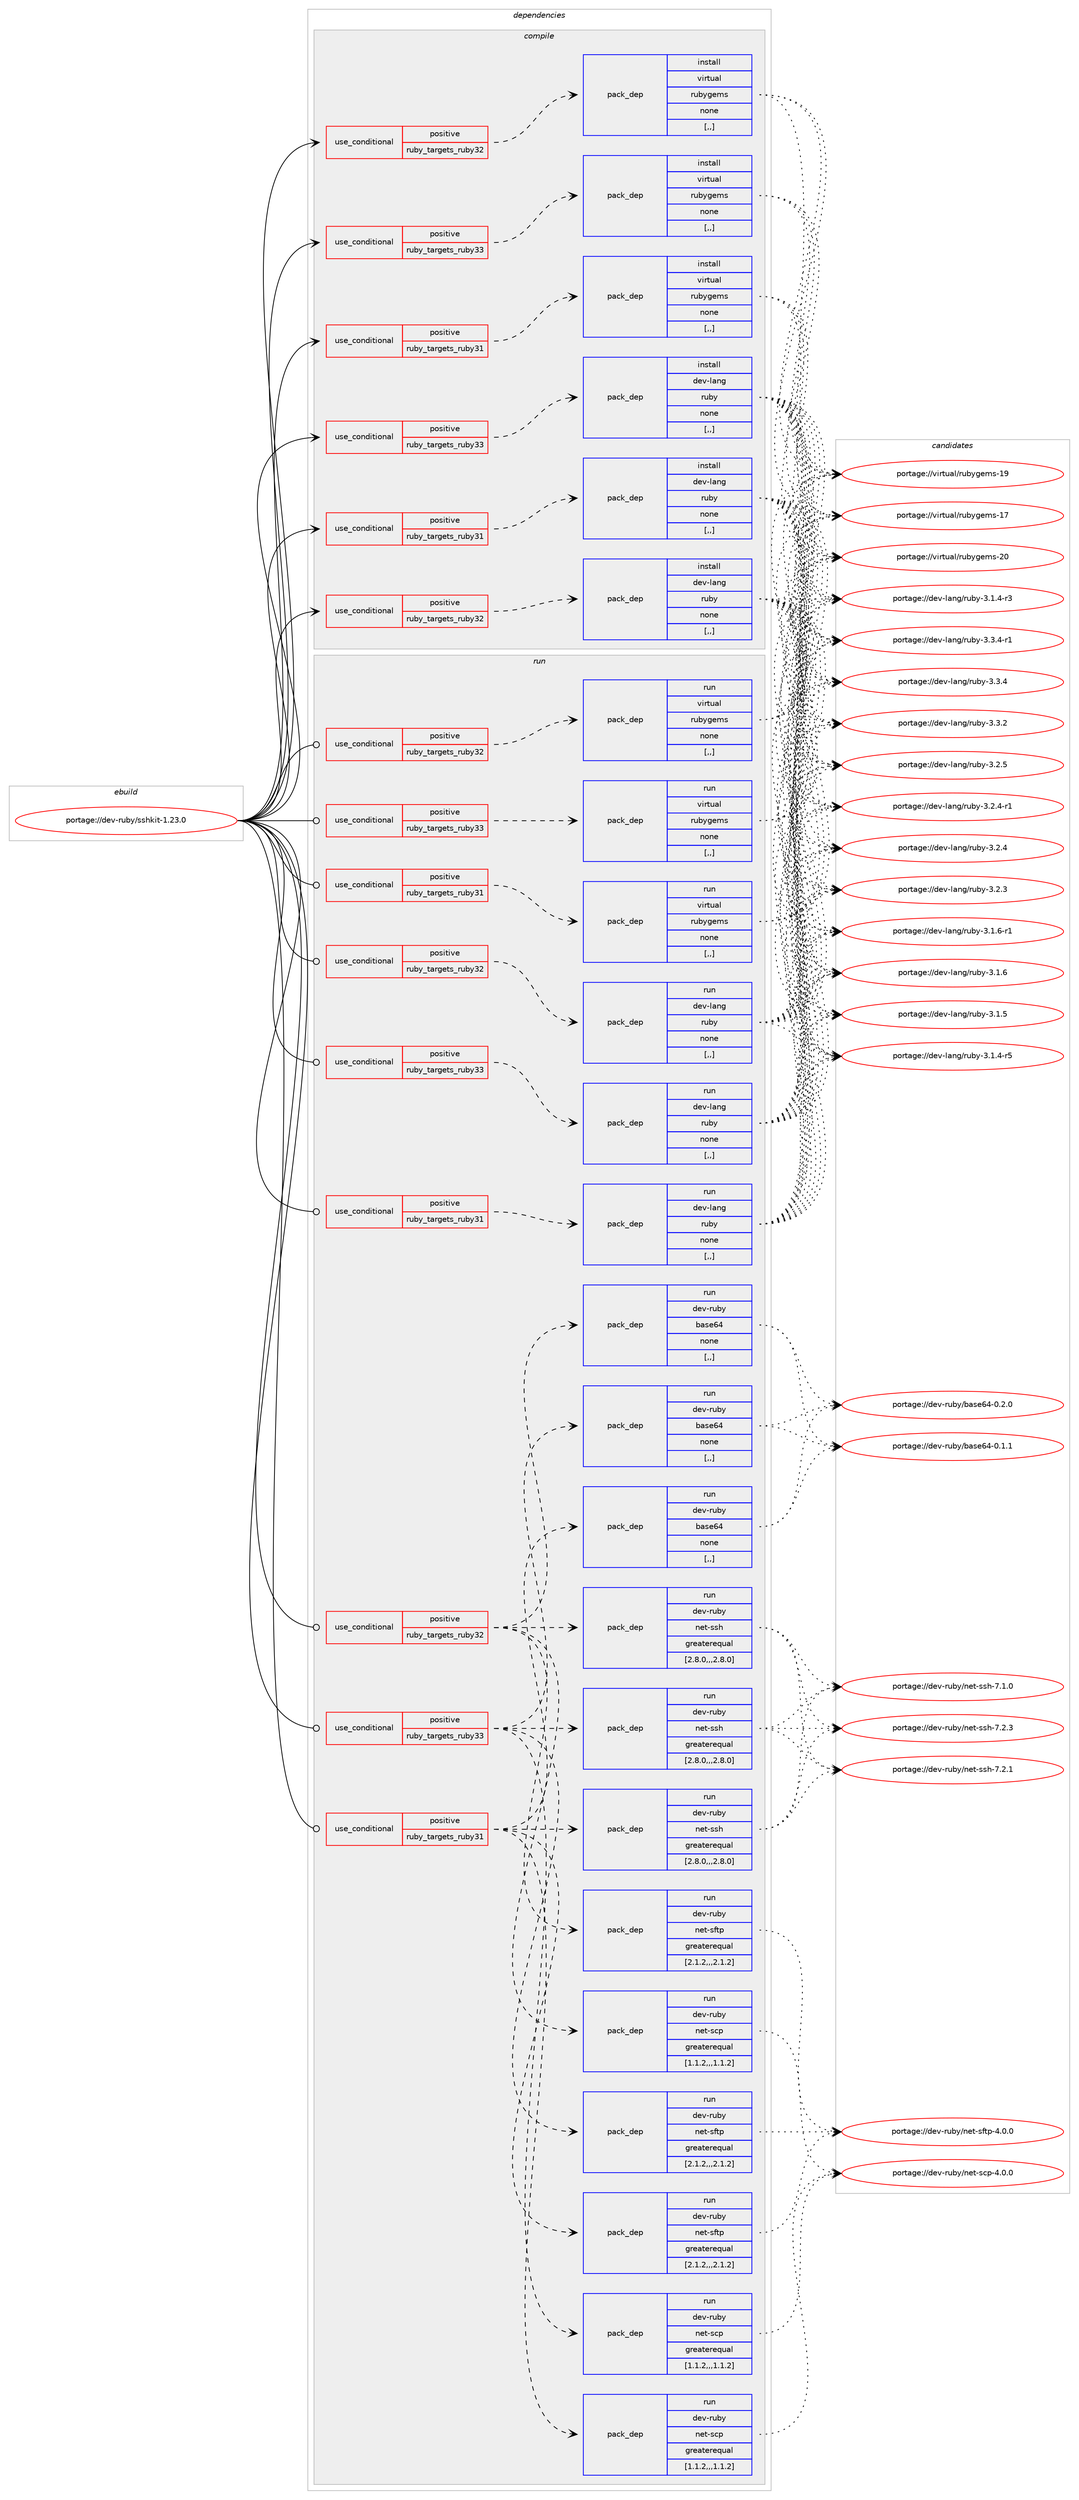 digraph prolog {

# *************
# Graph options
# *************

newrank=true;
concentrate=true;
compound=true;
graph [rankdir=LR,fontname=Helvetica,fontsize=10,ranksep=1.5];#, ranksep=2.5, nodesep=0.2];
edge  [arrowhead=vee];
node  [fontname=Helvetica,fontsize=10];

# **********
# The ebuild
# **********

subgraph cluster_leftcol {
color=gray;
label=<<i>ebuild</i>>;
id [label="portage://dev-ruby/sshkit-1.23.0", color=red, width=4, href="../dev-ruby/sshkit-1.23.0.svg"];
}

# ****************
# The dependencies
# ****************

subgraph cluster_midcol {
color=gray;
label=<<i>dependencies</i>>;
subgraph cluster_compile {
fillcolor="#eeeeee";
style=filled;
label=<<i>compile</i>>;
subgraph cond57027 {
dependency204197 [label=<<TABLE BORDER="0" CELLBORDER="1" CELLSPACING="0" CELLPADDING="4"><TR><TD ROWSPAN="3" CELLPADDING="10">use_conditional</TD></TR><TR><TD>positive</TD></TR><TR><TD>ruby_targets_ruby31</TD></TR></TABLE>>, shape=none, color=red];
subgraph pack145785 {
dependency204198 [label=<<TABLE BORDER="0" CELLBORDER="1" CELLSPACING="0" CELLPADDING="4" WIDTH="220"><TR><TD ROWSPAN="6" CELLPADDING="30">pack_dep</TD></TR><TR><TD WIDTH="110">install</TD></TR><TR><TD>dev-lang</TD></TR><TR><TD>ruby</TD></TR><TR><TD>none</TD></TR><TR><TD>[,,]</TD></TR></TABLE>>, shape=none, color=blue];
}
dependency204197:e -> dependency204198:w [weight=20,style="dashed",arrowhead="vee"];
}
id:e -> dependency204197:w [weight=20,style="solid",arrowhead="vee"];
subgraph cond57028 {
dependency204199 [label=<<TABLE BORDER="0" CELLBORDER="1" CELLSPACING="0" CELLPADDING="4"><TR><TD ROWSPAN="3" CELLPADDING="10">use_conditional</TD></TR><TR><TD>positive</TD></TR><TR><TD>ruby_targets_ruby31</TD></TR></TABLE>>, shape=none, color=red];
subgraph pack145786 {
dependency204200 [label=<<TABLE BORDER="0" CELLBORDER="1" CELLSPACING="0" CELLPADDING="4" WIDTH="220"><TR><TD ROWSPAN="6" CELLPADDING="30">pack_dep</TD></TR><TR><TD WIDTH="110">install</TD></TR><TR><TD>virtual</TD></TR><TR><TD>rubygems</TD></TR><TR><TD>none</TD></TR><TR><TD>[,,]</TD></TR></TABLE>>, shape=none, color=blue];
}
dependency204199:e -> dependency204200:w [weight=20,style="dashed",arrowhead="vee"];
}
id:e -> dependency204199:w [weight=20,style="solid",arrowhead="vee"];
subgraph cond57029 {
dependency204201 [label=<<TABLE BORDER="0" CELLBORDER="1" CELLSPACING="0" CELLPADDING="4"><TR><TD ROWSPAN="3" CELLPADDING="10">use_conditional</TD></TR><TR><TD>positive</TD></TR><TR><TD>ruby_targets_ruby32</TD></TR></TABLE>>, shape=none, color=red];
subgraph pack145787 {
dependency204202 [label=<<TABLE BORDER="0" CELLBORDER="1" CELLSPACING="0" CELLPADDING="4" WIDTH="220"><TR><TD ROWSPAN="6" CELLPADDING="30">pack_dep</TD></TR><TR><TD WIDTH="110">install</TD></TR><TR><TD>dev-lang</TD></TR><TR><TD>ruby</TD></TR><TR><TD>none</TD></TR><TR><TD>[,,]</TD></TR></TABLE>>, shape=none, color=blue];
}
dependency204201:e -> dependency204202:w [weight=20,style="dashed",arrowhead="vee"];
}
id:e -> dependency204201:w [weight=20,style="solid",arrowhead="vee"];
subgraph cond57030 {
dependency204203 [label=<<TABLE BORDER="0" CELLBORDER="1" CELLSPACING="0" CELLPADDING="4"><TR><TD ROWSPAN="3" CELLPADDING="10">use_conditional</TD></TR><TR><TD>positive</TD></TR><TR><TD>ruby_targets_ruby32</TD></TR></TABLE>>, shape=none, color=red];
subgraph pack145788 {
dependency204204 [label=<<TABLE BORDER="0" CELLBORDER="1" CELLSPACING="0" CELLPADDING="4" WIDTH="220"><TR><TD ROWSPAN="6" CELLPADDING="30">pack_dep</TD></TR><TR><TD WIDTH="110">install</TD></TR><TR><TD>virtual</TD></TR><TR><TD>rubygems</TD></TR><TR><TD>none</TD></TR><TR><TD>[,,]</TD></TR></TABLE>>, shape=none, color=blue];
}
dependency204203:e -> dependency204204:w [weight=20,style="dashed",arrowhead="vee"];
}
id:e -> dependency204203:w [weight=20,style="solid",arrowhead="vee"];
subgraph cond57031 {
dependency204205 [label=<<TABLE BORDER="0" CELLBORDER="1" CELLSPACING="0" CELLPADDING="4"><TR><TD ROWSPAN="3" CELLPADDING="10">use_conditional</TD></TR><TR><TD>positive</TD></TR><TR><TD>ruby_targets_ruby33</TD></TR></TABLE>>, shape=none, color=red];
subgraph pack145789 {
dependency204206 [label=<<TABLE BORDER="0" CELLBORDER="1" CELLSPACING="0" CELLPADDING="4" WIDTH="220"><TR><TD ROWSPAN="6" CELLPADDING="30">pack_dep</TD></TR><TR><TD WIDTH="110">install</TD></TR><TR><TD>dev-lang</TD></TR><TR><TD>ruby</TD></TR><TR><TD>none</TD></TR><TR><TD>[,,]</TD></TR></TABLE>>, shape=none, color=blue];
}
dependency204205:e -> dependency204206:w [weight=20,style="dashed",arrowhead="vee"];
}
id:e -> dependency204205:w [weight=20,style="solid",arrowhead="vee"];
subgraph cond57032 {
dependency204207 [label=<<TABLE BORDER="0" CELLBORDER="1" CELLSPACING="0" CELLPADDING="4"><TR><TD ROWSPAN="3" CELLPADDING="10">use_conditional</TD></TR><TR><TD>positive</TD></TR><TR><TD>ruby_targets_ruby33</TD></TR></TABLE>>, shape=none, color=red];
subgraph pack145790 {
dependency204208 [label=<<TABLE BORDER="0" CELLBORDER="1" CELLSPACING="0" CELLPADDING="4" WIDTH="220"><TR><TD ROWSPAN="6" CELLPADDING="30">pack_dep</TD></TR><TR><TD WIDTH="110">install</TD></TR><TR><TD>virtual</TD></TR><TR><TD>rubygems</TD></TR><TR><TD>none</TD></TR><TR><TD>[,,]</TD></TR></TABLE>>, shape=none, color=blue];
}
dependency204207:e -> dependency204208:w [weight=20,style="dashed",arrowhead="vee"];
}
id:e -> dependency204207:w [weight=20,style="solid",arrowhead="vee"];
}
subgraph cluster_compileandrun {
fillcolor="#eeeeee";
style=filled;
label=<<i>compile and run</i>>;
}
subgraph cluster_run {
fillcolor="#eeeeee";
style=filled;
label=<<i>run</i>>;
subgraph cond57033 {
dependency204209 [label=<<TABLE BORDER="0" CELLBORDER="1" CELLSPACING="0" CELLPADDING="4"><TR><TD ROWSPAN="3" CELLPADDING="10">use_conditional</TD></TR><TR><TD>positive</TD></TR><TR><TD>ruby_targets_ruby31</TD></TR></TABLE>>, shape=none, color=red];
subgraph pack145791 {
dependency204210 [label=<<TABLE BORDER="0" CELLBORDER="1" CELLSPACING="0" CELLPADDING="4" WIDTH="220"><TR><TD ROWSPAN="6" CELLPADDING="30">pack_dep</TD></TR><TR><TD WIDTH="110">run</TD></TR><TR><TD>dev-lang</TD></TR><TR><TD>ruby</TD></TR><TR><TD>none</TD></TR><TR><TD>[,,]</TD></TR></TABLE>>, shape=none, color=blue];
}
dependency204209:e -> dependency204210:w [weight=20,style="dashed",arrowhead="vee"];
}
id:e -> dependency204209:w [weight=20,style="solid",arrowhead="odot"];
subgraph cond57034 {
dependency204211 [label=<<TABLE BORDER="0" CELLBORDER="1" CELLSPACING="0" CELLPADDING="4"><TR><TD ROWSPAN="3" CELLPADDING="10">use_conditional</TD></TR><TR><TD>positive</TD></TR><TR><TD>ruby_targets_ruby31</TD></TR></TABLE>>, shape=none, color=red];
subgraph pack145792 {
dependency204212 [label=<<TABLE BORDER="0" CELLBORDER="1" CELLSPACING="0" CELLPADDING="4" WIDTH="220"><TR><TD ROWSPAN="6" CELLPADDING="30">pack_dep</TD></TR><TR><TD WIDTH="110">run</TD></TR><TR><TD>dev-ruby</TD></TR><TR><TD>base64</TD></TR><TR><TD>none</TD></TR><TR><TD>[,,]</TD></TR></TABLE>>, shape=none, color=blue];
}
dependency204211:e -> dependency204212:w [weight=20,style="dashed",arrowhead="vee"];
subgraph pack145793 {
dependency204213 [label=<<TABLE BORDER="0" CELLBORDER="1" CELLSPACING="0" CELLPADDING="4" WIDTH="220"><TR><TD ROWSPAN="6" CELLPADDING="30">pack_dep</TD></TR><TR><TD WIDTH="110">run</TD></TR><TR><TD>dev-ruby</TD></TR><TR><TD>net-ssh</TD></TR><TR><TD>greaterequal</TD></TR><TR><TD>[2.8.0,,,2.8.0]</TD></TR></TABLE>>, shape=none, color=blue];
}
dependency204211:e -> dependency204213:w [weight=20,style="dashed",arrowhead="vee"];
subgraph pack145794 {
dependency204214 [label=<<TABLE BORDER="0" CELLBORDER="1" CELLSPACING="0" CELLPADDING="4" WIDTH="220"><TR><TD ROWSPAN="6" CELLPADDING="30">pack_dep</TD></TR><TR><TD WIDTH="110">run</TD></TR><TR><TD>dev-ruby</TD></TR><TR><TD>net-scp</TD></TR><TR><TD>greaterequal</TD></TR><TR><TD>[1.1.2,,,1.1.2]</TD></TR></TABLE>>, shape=none, color=blue];
}
dependency204211:e -> dependency204214:w [weight=20,style="dashed",arrowhead="vee"];
subgraph pack145795 {
dependency204215 [label=<<TABLE BORDER="0" CELLBORDER="1" CELLSPACING="0" CELLPADDING="4" WIDTH="220"><TR><TD ROWSPAN="6" CELLPADDING="30">pack_dep</TD></TR><TR><TD WIDTH="110">run</TD></TR><TR><TD>dev-ruby</TD></TR><TR><TD>net-sftp</TD></TR><TR><TD>greaterequal</TD></TR><TR><TD>[2.1.2,,,2.1.2]</TD></TR></TABLE>>, shape=none, color=blue];
}
dependency204211:e -> dependency204215:w [weight=20,style="dashed",arrowhead="vee"];
}
id:e -> dependency204211:w [weight=20,style="solid",arrowhead="odot"];
subgraph cond57035 {
dependency204216 [label=<<TABLE BORDER="0" CELLBORDER="1" CELLSPACING="0" CELLPADDING="4"><TR><TD ROWSPAN="3" CELLPADDING="10">use_conditional</TD></TR><TR><TD>positive</TD></TR><TR><TD>ruby_targets_ruby31</TD></TR></TABLE>>, shape=none, color=red];
subgraph pack145796 {
dependency204217 [label=<<TABLE BORDER="0" CELLBORDER="1" CELLSPACING="0" CELLPADDING="4" WIDTH="220"><TR><TD ROWSPAN="6" CELLPADDING="30">pack_dep</TD></TR><TR><TD WIDTH="110">run</TD></TR><TR><TD>virtual</TD></TR><TR><TD>rubygems</TD></TR><TR><TD>none</TD></TR><TR><TD>[,,]</TD></TR></TABLE>>, shape=none, color=blue];
}
dependency204216:e -> dependency204217:w [weight=20,style="dashed",arrowhead="vee"];
}
id:e -> dependency204216:w [weight=20,style="solid",arrowhead="odot"];
subgraph cond57036 {
dependency204218 [label=<<TABLE BORDER="0" CELLBORDER="1" CELLSPACING="0" CELLPADDING="4"><TR><TD ROWSPAN="3" CELLPADDING="10">use_conditional</TD></TR><TR><TD>positive</TD></TR><TR><TD>ruby_targets_ruby32</TD></TR></TABLE>>, shape=none, color=red];
subgraph pack145797 {
dependency204219 [label=<<TABLE BORDER="0" CELLBORDER="1" CELLSPACING="0" CELLPADDING="4" WIDTH="220"><TR><TD ROWSPAN="6" CELLPADDING="30">pack_dep</TD></TR><TR><TD WIDTH="110">run</TD></TR><TR><TD>dev-lang</TD></TR><TR><TD>ruby</TD></TR><TR><TD>none</TD></TR><TR><TD>[,,]</TD></TR></TABLE>>, shape=none, color=blue];
}
dependency204218:e -> dependency204219:w [weight=20,style="dashed",arrowhead="vee"];
}
id:e -> dependency204218:w [weight=20,style="solid",arrowhead="odot"];
subgraph cond57037 {
dependency204220 [label=<<TABLE BORDER="0" CELLBORDER="1" CELLSPACING="0" CELLPADDING="4"><TR><TD ROWSPAN="3" CELLPADDING="10">use_conditional</TD></TR><TR><TD>positive</TD></TR><TR><TD>ruby_targets_ruby32</TD></TR></TABLE>>, shape=none, color=red];
subgraph pack145798 {
dependency204221 [label=<<TABLE BORDER="0" CELLBORDER="1" CELLSPACING="0" CELLPADDING="4" WIDTH="220"><TR><TD ROWSPAN="6" CELLPADDING="30">pack_dep</TD></TR><TR><TD WIDTH="110">run</TD></TR><TR><TD>dev-ruby</TD></TR><TR><TD>base64</TD></TR><TR><TD>none</TD></TR><TR><TD>[,,]</TD></TR></TABLE>>, shape=none, color=blue];
}
dependency204220:e -> dependency204221:w [weight=20,style="dashed",arrowhead="vee"];
subgraph pack145799 {
dependency204222 [label=<<TABLE BORDER="0" CELLBORDER="1" CELLSPACING="0" CELLPADDING="4" WIDTH="220"><TR><TD ROWSPAN="6" CELLPADDING="30">pack_dep</TD></TR><TR><TD WIDTH="110">run</TD></TR><TR><TD>dev-ruby</TD></TR><TR><TD>net-ssh</TD></TR><TR><TD>greaterequal</TD></TR><TR><TD>[2.8.0,,,2.8.0]</TD></TR></TABLE>>, shape=none, color=blue];
}
dependency204220:e -> dependency204222:w [weight=20,style="dashed",arrowhead="vee"];
subgraph pack145800 {
dependency204223 [label=<<TABLE BORDER="0" CELLBORDER="1" CELLSPACING="0" CELLPADDING="4" WIDTH="220"><TR><TD ROWSPAN="6" CELLPADDING="30">pack_dep</TD></TR><TR><TD WIDTH="110">run</TD></TR><TR><TD>dev-ruby</TD></TR><TR><TD>net-scp</TD></TR><TR><TD>greaterequal</TD></TR><TR><TD>[1.1.2,,,1.1.2]</TD></TR></TABLE>>, shape=none, color=blue];
}
dependency204220:e -> dependency204223:w [weight=20,style="dashed",arrowhead="vee"];
subgraph pack145801 {
dependency204224 [label=<<TABLE BORDER="0" CELLBORDER="1" CELLSPACING="0" CELLPADDING="4" WIDTH="220"><TR><TD ROWSPAN="6" CELLPADDING="30">pack_dep</TD></TR><TR><TD WIDTH="110">run</TD></TR><TR><TD>dev-ruby</TD></TR><TR><TD>net-sftp</TD></TR><TR><TD>greaterequal</TD></TR><TR><TD>[2.1.2,,,2.1.2]</TD></TR></TABLE>>, shape=none, color=blue];
}
dependency204220:e -> dependency204224:w [weight=20,style="dashed",arrowhead="vee"];
}
id:e -> dependency204220:w [weight=20,style="solid",arrowhead="odot"];
subgraph cond57038 {
dependency204225 [label=<<TABLE BORDER="0" CELLBORDER="1" CELLSPACING="0" CELLPADDING="4"><TR><TD ROWSPAN="3" CELLPADDING="10">use_conditional</TD></TR><TR><TD>positive</TD></TR><TR><TD>ruby_targets_ruby32</TD></TR></TABLE>>, shape=none, color=red];
subgraph pack145802 {
dependency204226 [label=<<TABLE BORDER="0" CELLBORDER="1" CELLSPACING="0" CELLPADDING="4" WIDTH="220"><TR><TD ROWSPAN="6" CELLPADDING="30">pack_dep</TD></TR><TR><TD WIDTH="110">run</TD></TR><TR><TD>virtual</TD></TR><TR><TD>rubygems</TD></TR><TR><TD>none</TD></TR><TR><TD>[,,]</TD></TR></TABLE>>, shape=none, color=blue];
}
dependency204225:e -> dependency204226:w [weight=20,style="dashed",arrowhead="vee"];
}
id:e -> dependency204225:w [weight=20,style="solid",arrowhead="odot"];
subgraph cond57039 {
dependency204227 [label=<<TABLE BORDER="0" CELLBORDER="1" CELLSPACING="0" CELLPADDING="4"><TR><TD ROWSPAN="3" CELLPADDING="10">use_conditional</TD></TR><TR><TD>positive</TD></TR><TR><TD>ruby_targets_ruby33</TD></TR></TABLE>>, shape=none, color=red];
subgraph pack145803 {
dependency204228 [label=<<TABLE BORDER="0" CELLBORDER="1" CELLSPACING="0" CELLPADDING="4" WIDTH="220"><TR><TD ROWSPAN="6" CELLPADDING="30">pack_dep</TD></TR><TR><TD WIDTH="110">run</TD></TR><TR><TD>dev-lang</TD></TR><TR><TD>ruby</TD></TR><TR><TD>none</TD></TR><TR><TD>[,,]</TD></TR></TABLE>>, shape=none, color=blue];
}
dependency204227:e -> dependency204228:w [weight=20,style="dashed",arrowhead="vee"];
}
id:e -> dependency204227:w [weight=20,style="solid",arrowhead="odot"];
subgraph cond57040 {
dependency204229 [label=<<TABLE BORDER="0" CELLBORDER="1" CELLSPACING="0" CELLPADDING="4"><TR><TD ROWSPAN="3" CELLPADDING="10">use_conditional</TD></TR><TR><TD>positive</TD></TR><TR><TD>ruby_targets_ruby33</TD></TR></TABLE>>, shape=none, color=red];
subgraph pack145804 {
dependency204230 [label=<<TABLE BORDER="0" CELLBORDER="1" CELLSPACING="0" CELLPADDING="4" WIDTH="220"><TR><TD ROWSPAN="6" CELLPADDING="30">pack_dep</TD></TR><TR><TD WIDTH="110">run</TD></TR><TR><TD>dev-ruby</TD></TR><TR><TD>base64</TD></TR><TR><TD>none</TD></TR><TR><TD>[,,]</TD></TR></TABLE>>, shape=none, color=blue];
}
dependency204229:e -> dependency204230:w [weight=20,style="dashed",arrowhead="vee"];
subgraph pack145805 {
dependency204231 [label=<<TABLE BORDER="0" CELLBORDER="1" CELLSPACING="0" CELLPADDING="4" WIDTH="220"><TR><TD ROWSPAN="6" CELLPADDING="30">pack_dep</TD></TR><TR><TD WIDTH="110">run</TD></TR><TR><TD>dev-ruby</TD></TR><TR><TD>net-ssh</TD></TR><TR><TD>greaterequal</TD></TR><TR><TD>[2.8.0,,,2.8.0]</TD></TR></TABLE>>, shape=none, color=blue];
}
dependency204229:e -> dependency204231:w [weight=20,style="dashed",arrowhead="vee"];
subgraph pack145806 {
dependency204232 [label=<<TABLE BORDER="0" CELLBORDER="1" CELLSPACING="0" CELLPADDING="4" WIDTH="220"><TR><TD ROWSPAN="6" CELLPADDING="30">pack_dep</TD></TR><TR><TD WIDTH="110">run</TD></TR><TR><TD>dev-ruby</TD></TR><TR><TD>net-scp</TD></TR><TR><TD>greaterequal</TD></TR><TR><TD>[1.1.2,,,1.1.2]</TD></TR></TABLE>>, shape=none, color=blue];
}
dependency204229:e -> dependency204232:w [weight=20,style="dashed",arrowhead="vee"];
subgraph pack145807 {
dependency204233 [label=<<TABLE BORDER="0" CELLBORDER="1" CELLSPACING="0" CELLPADDING="4" WIDTH="220"><TR><TD ROWSPAN="6" CELLPADDING="30">pack_dep</TD></TR><TR><TD WIDTH="110">run</TD></TR><TR><TD>dev-ruby</TD></TR><TR><TD>net-sftp</TD></TR><TR><TD>greaterequal</TD></TR><TR><TD>[2.1.2,,,2.1.2]</TD></TR></TABLE>>, shape=none, color=blue];
}
dependency204229:e -> dependency204233:w [weight=20,style="dashed",arrowhead="vee"];
}
id:e -> dependency204229:w [weight=20,style="solid",arrowhead="odot"];
subgraph cond57041 {
dependency204234 [label=<<TABLE BORDER="0" CELLBORDER="1" CELLSPACING="0" CELLPADDING="4"><TR><TD ROWSPAN="3" CELLPADDING="10">use_conditional</TD></TR><TR><TD>positive</TD></TR><TR><TD>ruby_targets_ruby33</TD></TR></TABLE>>, shape=none, color=red];
subgraph pack145808 {
dependency204235 [label=<<TABLE BORDER="0" CELLBORDER="1" CELLSPACING="0" CELLPADDING="4" WIDTH="220"><TR><TD ROWSPAN="6" CELLPADDING="30">pack_dep</TD></TR><TR><TD WIDTH="110">run</TD></TR><TR><TD>virtual</TD></TR><TR><TD>rubygems</TD></TR><TR><TD>none</TD></TR><TR><TD>[,,]</TD></TR></TABLE>>, shape=none, color=blue];
}
dependency204234:e -> dependency204235:w [weight=20,style="dashed",arrowhead="vee"];
}
id:e -> dependency204234:w [weight=20,style="solid",arrowhead="odot"];
}
}

# **************
# The candidates
# **************

subgraph cluster_choices {
rank=same;
color=gray;
label=<<i>candidates</i>>;

subgraph choice145785 {
color=black;
nodesep=1;
choice100101118451089711010347114117981214551465146524511449 [label="portage://dev-lang/ruby-3.3.4-r1", color=red, width=4,href="../dev-lang/ruby-3.3.4-r1.svg"];
choice10010111845108971101034711411798121455146514652 [label="portage://dev-lang/ruby-3.3.4", color=red, width=4,href="../dev-lang/ruby-3.3.4.svg"];
choice10010111845108971101034711411798121455146514650 [label="portage://dev-lang/ruby-3.3.2", color=red, width=4,href="../dev-lang/ruby-3.3.2.svg"];
choice10010111845108971101034711411798121455146504653 [label="portage://dev-lang/ruby-3.2.5", color=red, width=4,href="../dev-lang/ruby-3.2.5.svg"];
choice100101118451089711010347114117981214551465046524511449 [label="portage://dev-lang/ruby-3.2.4-r1", color=red, width=4,href="../dev-lang/ruby-3.2.4-r1.svg"];
choice10010111845108971101034711411798121455146504652 [label="portage://dev-lang/ruby-3.2.4", color=red, width=4,href="../dev-lang/ruby-3.2.4.svg"];
choice10010111845108971101034711411798121455146504651 [label="portage://dev-lang/ruby-3.2.3", color=red, width=4,href="../dev-lang/ruby-3.2.3.svg"];
choice100101118451089711010347114117981214551464946544511449 [label="portage://dev-lang/ruby-3.1.6-r1", color=red, width=4,href="../dev-lang/ruby-3.1.6-r1.svg"];
choice10010111845108971101034711411798121455146494654 [label="portage://dev-lang/ruby-3.1.6", color=red, width=4,href="../dev-lang/ruby-3.1.6.svg"];
choice10010111845108971101034711411798121455146494653 [label="portage://dev-lang/ruby-3.1.5", color=red, width=4,href="../dev-lang/ruby-3.1.5.svg"];
choice100101118451089711010347114117981214551464946524511453 [label="portage://dev-lang/ruby-3.1.4-r5", color=red, width=4,href="../dev-lang/ruby-3.1.4-r5.svg"];
choice100101118451089711010347114117981214551464946524511451 [label="portage://dev-lang/ruby-3.1.4-r3", color=red, width=4,href="../dev-lang/ruby-3.1.4-r3.svg"];
dependency204198:e -> choice100101118451089711010347114117981214551465146524511449:w [style=dotted,weight="100"];
dependency204198:e -> choice10010111845108971101034711411798121455146514652:w [style=dotted,weight="100"];
dependency204198:e -> choice10010111845108971101034711411798121455146514650:w [style=dotted,weight="100"];
dependency204198:e -> choice10010111845108971101034711411798121455146504653:w [style=dotted,weight="100"];
dependency204198:e -> choice100101118451089711010347114117981214551465046524511449:w [style=dotted,weight="100"];
dependency204198:e -> choice10010111845108971101034711411798121455146504652:w [style=dotted,weight="100"];
dependency204198:e -> choice10010111845108971101034711411798121455146504651:w [style=dotted,weight="100"];
dependency204198:e -> choice100101118451089711010347114117981214551464946544511449:w [style=dotted,weight="100"];
dependency204198:e -> choice10010111845108971101034711411798121455146494654:w [style=dotted,weight="100"];
dependency204198:e -> choice10010111845108971101034711411798121455146494653:w [style=dotted,weight="100"];
dependency204198:e -> choice100101118451089711010347114117981214551464946524511453:w [style=dotted,weight="100"];
dependency204198:e -> choice100101118451089711010347114117981214551464946524511451:w [style=dotted,weight="100"];
}
subgraph choice145786 {
color=black;
nodesep=1;
choice118105114116117971084711411798121103101109115455048 [label="portage://virtual/rubygems-20", color=red, width=4,href="../virtual/rubygems-20.svg"];
choice118105114116117971084711411798121103101109115454957 [label="portage://virtual/rubygems-19", color=red, width=4,href="../virtual/rubygems-19.svg"];
choice118105114116117971084711411798121103101109115454955 [label="portage://virtual/rubygems-17", color=red, width=4,href="../virtual/rubygems-17.svg"];
dependency204200:e -> choice118105114116117971084711411798121103101109115455048:w [style=dotted,weight="100"];
dependency204200:e -> choice118105114116117971084711411798121103101109115454957:w [style=dotted,weight="100"];
dependency204200:e -> choice118105114116117971084711411798121103101109115454955:w [style=dotted,weight="100"];
}
subgraph choice145787 {
color=black;
nodesep=1;
choice100101118451089711010347114117981214551465146524511449 [label="portage://dev-lang/ruby-3.3.4-r1", color=red, width=4,href="../dev-lang/ruby-3.3.4-r1.svg"];
choice10010111845108971101034711411798121455146514652 [label="portage://dev-lang/ruby-3.3.4", color=red, width=4,href="../dev-lang/ruby-3.3.4.svg"];
choice10010111845108971101034711411798121455146514650 [label="portage://dev-lang/ruby-3.3.2", color=red, width=4,href="../dev-lang/ruby-3.3.2.svg"];
choice10010111845108971101034711411798121455146504653 [label="portage://dev-lang/ruby-3.2.5", color=red, width=4,href="../dev-lang/ruby-3.2.5.svg"];
choice100101118451089711010347114117981214551465046524511449 [label="portage://dev-lang/ruby-3.2.4-r1", color=red, width=4,href="../dev-lang/ruby-3.2.4-r1.svg"];
choice10010111845108971101034711411798121455146504652 [label="portage://dev-lang/ruby-3.2.4", color=red, width=4,href="../dev-lang/ruby-3.2.4.svg"];
choice10010111845108971101034711411798121455146504651 [label="portage://dev-lang/ruby-3.2.3", color=red, width=4,href="../dev-lang/ruby-3.2.3.svg"];
choice100101118451089711010347114117981214551464946544511449 [label="portage://dev-lang/ruby-3.1.6-r1", color=red, width=4,href="../dev-lang/ruby-3.1.6-r1.svg"];
choice10010111845108971101034711411798121455146494654 [label="portage://dev-lang/ruby-3.1.6", color=red, width=4,href="../dev-lang/ruby-3.1.6.svg"];
choice10010111845108971101034711411798121455146494653 [label="portage://dev-lang/ruby-3.1.5", color=red, width=4,href="../dev-lang/ruby-3.1.5.svg"];
choice100101118451089711010347114117981214551464946524511453 [label="portage://dev-lang/ruby-3.1.4-r5", color=red, width=4,href="../dev-lang/ruby-3.1.4-r5.svg"];
choice100101118451089711010347114117981214551464946524511451 [label="portage://dev-lang/ruby-3.1.4-r3", color=red, width=4,href="../dev-lang/ruby-3.1.4-r3.svg"];
dependency204202:e -> choice100101118451089711010347114117981214551465146524511449:w [style=dotted,weight="100"];
dependency204202:e -> choice10010111845108971101034711411798121455146514652:w [style=dotted,weight="100"];
dependency204202:e -> choice10010111845108971101034711411798121455146514650:w [style=dotted,weight="100"];
dependency204202:e -> choice10010111845108971101034711411798121455146504653:w [style=dotted,weight="100"];
dependency204202:e -> choice100101118451089711010347114117981214551465046524511449:w [style=dotted,weight="100"];
dependency204202:e -> choice10010111845108971101034711411798121455146504652:w [style=dotted,weight="100"];
dependency204202:e -> choice10010111845108971101034711411798121455146504651:w [style=dotted,weight="100"];
dependency204202:e -> choice100101118451089711010347114117981214551464946544511449:w [style=dotted,weight="100"];
dependency204202:e -> choice10010111845108971101034711411798121455146494654:w [style=dotted,weight="100"];
dependency204202:e -> choice10010111845108971101034711411798121455146494653:w [style=dotted,weight="100"];
dependency204202:e -> choice100101118451089711010347114117981214551464946524511453:w [style=dotted,weight="100"];
dependency204202:e -> choice100101118451089711010347114117981214551464946524511451:w [style=dotted,weight="100"];
}
subgraph choice145788 {
color=black;
nodesep=1;
choice118105114116117971084711411798121103101109115455048 [label="portage://virtual/rubygems-20", color=red, width=4,href="../virtual/rubygems-20.svg"];
choice118105114116117971084711411798121103101109115454957 [label="portage://virtual/rubygems-19", color=red, width=4,href="../virtual/rubygems-19.svg"];
choice118105114116117971084711411798121103101109115454955 [label="portage://virtual/rubygems-17", color=red, width=4,href="../virtual/rubygems-17.svg"];
dependency204204:e -> choice118105114116117971084711411798121103101109115455048:w [style=dotted,weight="100"];
dependency204204:e -> choice118105114116117971084711411798121103101109115454957:w [style=dotted,weight="100"];
dependency204204:e -> choice118105114116117971084711411798121103101109115454955:w [style=dotted,weight="100"];
}
subgraph choice145789 {
color=black;
nodesep=1;
choice100101118451089711010347114117981214551465146524511449 [label="portage://dev-lang/ruby-3.3.4-r1", color=red, width=4,href="../dev-lang/ruby-3.3.4-r1.svg"];
choice10010111845108971101034711411798121455146514652 [label="portage://dev-lang/ruby-3.3.4", color=red, width=4,href="../dev-lang/ruby-3.3.4.svg"];
choice10010111845108971101034711411798121455146514650 [label="portage://dev-lang/ruby-3.3.2", color=red, width=4,href="../dev-lang/ruby-3.3.2.svg"];
choice10010111845108971101034711411798121455146504653 [label="portage://dev-lang/ruby-3.2.5", color=red, width=4,href="../dev-lang/ruby-3.2.5.svg"];
choice100101118451089711010347114117981214551465046524511449 [label="portage://dev-lang/ruby-3.2.4-r1", color=red, width=4,href="../dev-lang/ruby-3.2.4-r1.svg"];
choice10010111845108971101034711411798121455146504652 [label="portage://dev-lang/ruby-3.2.4", color=red, width=4,href="../dev-lang/ruby-3.2.4.svg"];
choice10010111845108971101034711411798121455146504651 [label="portage://dev-lang/ruby-3.2.3", color=red, width=4,href="../dev-lang/ruby-3.2.3.svg"];
choice100101118451089711010347114117981214551464946544511449 [label="portage://dev-lang/ruby-3.1.6-r1", color=red, width=4,href="../dev-lang/ruby-3.1.6-r1.svg"];
choice10010111845108971101034711411798121455146494654 [label="portage://dev-lang/ruby-3.1.6", color=red, width=4,href="../dev-lang/ruby-3.1.6.svg"];
choice10010111845108971101034711411798121455146494653 [label="portage://dev-lang/ruby-3.1.5", color=red, width=4,href="../dev-lang/ruby-3.1.5.svg"];
choice100101118451089711010347114117981214551464946524511453 [label="portage://dev-lang/ruby-3.1.4-r5", color=red, width=4,href="../dev-lang/ruby-3.1.4-r5.svg"];
choice100101118451089711010347114117981214551464946524511451 [label="portage://dev-lang/ruby-3.1.4-r3", color=red, width=4,href="../dev-lang/ruby-3.1.4-r3.svg"];
dependency204206:e -> choice100101118451089711010347114117981214551465146524511449:w [style=dotted,weight="100"];
dependency204206:e -> choice10010111845108971101034711411798121455146514652:w [style=dotted,weight="100"];
dependency204206:e -> choice10010111845108971101034711411798121455146514650:w [style=dotted,weight="100"];
dependency204206:e -> choice10010111845108971101034711411798121455146504653:w [style=dotted,weight="100"];
dependency204206:e -> choice100101118451089711010347114117981214551465046524511449:w [style=dotted,weight="100"];
dependency204206:e -> choice10010111845108971101034711411798121455146504652:w [style=dotted,weight="100"];
dependency204206:e -> choice10010111845108971101034711411798121455146504651:w [style=dotted,weight="100"];
dependency204206:e -> choice100101118451089711010347114117981214551464946544511449:w [style=dotted,weight="100"];
dependency204206:e -> choice10010111845108971101034711411798121455146494654:w [style=dotted,weight="100"];
dependency204206:e -> choice10010111845108971101034711411798121455146494653:w [style=dotted,weight="100"];
dependency204206:e -> choice100101118451089711010347114117981214551464946524511453:w [style=dotted,weight="100"];
dependency204206:e -> choice100101118451089711010347114117981214551464946524511451:w [style=dotted,weight="100"];
}
subgraph choice145790 {
color=black;
nodesep=1;
choice118105114116117971084711411798121103101109115455048 [label="portage://virtual/rubygems-20", color=red, width=4,href="../virtual/rubygems-20.svg"];
choice118105114116117971084711411798121103101109115454957 [label="portage://virtual/rubygems-19", color=red, width=4,href="../virtual/rubygems-19.svg"];
choice118105114116117971084711411798121103101109115454955 [label="portage://virtual/rubygems-17", color=red, width=4,href="../virtual/rubygems-17.svg"];
dependency204208:e -> choice118105114116117971084711411798121103101109115455048:w [style=dotted,weight="100"];
dependency204208:e -> choice118105114116117971084711411798121103101109115454957:w [style=dotted,weight="100"];
dependency204208:e -> choice118105114116117971084711411798121103101109115454955:w [style=dotted,weight="100"];
}
subgraph choice145791 {
color=black;
nodesep=1;
choice100101118451089711010347114117981214551465146524511449 [label="portage://dev-lang/ruby-3.3.4-r1", color=red, width=4,href="../dev-lang/ruby-3.3.4-r1.svg"];
choice10010111845108971101034711411798121455146514652 [label="portage://dev-lang/ruby-3.3.4", color=red, width=4,href="../dev-lang/ruby-3.3.4.svg"];
choice10010111845108971101034711411798121455146514650 [label="portage://dev-lang/ruby-3.3.2", color=red, width=4,href="../dev-lang/ruby-3.3.2.svg"];
choice10010111845108971101034711411798121455146504653 [label="portage://dev-lang/ruby-3.2.5", color=red, width=4,href="../dev-lang/ruby-3.2.5.svg"];
choice100101118451089711010347114117981214551465046524511449 [label="portage://dev-lang/ruby-3.2.4-r1", color=red, width=4,href="../dev-lang/ruby-3.2.4-r1.svg"];
choice10010111845108971101034711411798121455146504652 [label="portage://dev-lang/ruby-3.2.4", color=red, width=4,href="../dev-lang/ruby-3.2.4.svg"];
choice10010111845108971101034711411798121455146504651 [label="portage://dev-lang/ruby-3.2.3", color=red, width=4,href="../dev-lang/ruby-3.2.3.svg"];
choice100101118451089711010347114117981214551464946544511449 [label="portage://dev-lang/ruby-3.1.6-r1", color=red, width=4,href="../dev-lang/ruby-3.1.6-r1.svg"];
choice10010111845108971101034711411798121455146494654 [label="portage://dev-lang/ruby-3.1.6", color=red, width=4,href="../dev-lang/ruby-3.1.6.svg"];
choice10010111845108971101034711411798121455146494653 [label="portage://dev-lang/ruby-3.1.5", color=red, width=4,href="../dev-lang/ruby-3.1.5.svg"];
choice100101118451089711010347114117981214551464946524511453 [label="portage://dev-lang/ruby-3.1.4-r5", color=red, width=4,href="../dev-lang/ruby-3.1.4-r5.svg"];
choice100101118451089711010347114117981214551464946524511451 [label="portage://dev-lang/ruby-3.1.4-r3", color=red, width=4,href="../dev-lang/ruby-3.1.4-r3.svg"];
dependency204210:e -> choice100101118451089711010347114117981214551465146524511449:w [style=dotted,weight="100"];
dependency204210:e -> choice10010111845108971101034711411798121455146514652:w [style=dotted,weight="100"];
dependency204210:e -> choice10010111845108971101034711411798121455146514650:w [style=dotted,weight="100"];
dependency204210:e -> choice10010111845108971101034711411798121455146504653:w [style=dotted,weight="100"];
dependency204210:e -> choice100101118451089711010347114117981214551465046524511449:w [style=dotted,weight="100"];
dependency204210:e -> choice10010111845108971101034711411798121455146504652:w [style=dotted,weight="100"];
dependency204210:e -> choice10010111845108971101034711411798121455146504651:w [style=dotted,weight="100"];
dependency204210:e -> choice100101118451089711010347114117981214551464946544511449:w [style=dotted,weight="100"];
dependency204210:e -> choice10010111845108971101034711411798121455146494654:w [style=dotted,weight="100"];
dependency204210:e -> choice10010111845108971101034711411798121455146494653:w [style=dotted,weight="100"];
dependency204210:e -> choice100101118451089711010347114117981214551464946524511453:w [style=dotted,weight="100"];
dependency204210:e -> choice100101118451089711010347114117981214551464946524511451:w [style=dotted,weight="100"];
}
subgraph choice145792 {
color=black;
nodesep=1;
choice10010111845114117981214798971151015452454846504648 [label="portage://dev-ruby/base64-0.2.0", color=red, width=4,href="../dev-ruby/base64-0.2.0.svg"];
choice10010111845114117981214798971151015452454846494649 [label="portage://dev-ruby/base64-0.1.1", color=red, width=4,href="../dev-ruby/base64-0.1.1.svg"];
dependency204212:e -> choice10010111845114117981214798971151015452454846504648:w [style=dotted,weight="100"];
dependency204212:e -> choice10010111845114117981214798971151015452454846494649:w [style=dotted,weight="100"];
}
subgraph choice145793 {
color=black;
nodesep=1;
choice10010111845114117981214711010111645115115104455546504651 [label="portage://dev-ruby/net-ssh-7.2.3", color=red, width=4,href="../dev-ruby/net-ssh-7.2.3.svg"];
choice10010111845114117981214711010111645115115104455546504649 [label="portage://dev-ruby/net-ssh-7.2.1", color=red, width=4,href="../dev-ruby/net-ssh-7.2.1.svg"];
choice10010111845114117981214711010111645115115104455546494648 [label="portage://dev-ruby/net-ssh-7.1.0", color=red, width=4,href="../dev-ruby/net-ssh-7.1.0.svg"];
dependency204213:e -> choice10010111845114117981214711010111645115115104455546504651:w [style=dotted,weight="100"];
dependency204213:e -> choice10010111845114117981214711010111645115115104455546504649:w [style=dotted,weight="100"];
dependency204213:e -> choice10010111845114117981214711010111645115115104455546494648:w [style=dotted,weight="100"];
}
subgraph choice145794 {
color=black;
nodesep=1;
choice1001011184511411798121471101011164511599112455246484648 [label="portage://dev-ruby/net-scp-4.0.0", color=red, width=4,href="../dev-ruby/net-scp-4.0.0.svg"];
dependency204214:e -> choice1001011184511411798121471101011164511599112455246484648:w [style=dotted,weight="100"];
}
subgraph choice145795 {
color=black;
nodesep=1;
choice10010111845114117981214711010111645115102116112455246484648 [label="portage://dev-ruby/net-sftp-4.0.0", color=red, width=4,href="../dev-ruby/net-sftp-4.0.0.svg"];
dependency204215:e -> choice10010111845114117981214711010111645115102116112455246484648:w [style=dotted,weight="100"];
}
subgraph choice145796 {
color=black;
nodesep=1;
choice118105114116117971084711411798121103101109115455048 [label="portage://virtual/rubygems-20", color=red, width=4,href="../virtual/rubygems-20.svg"];
choice118105114116117971084711411798121103101109115454957 [label="portage://virtual/rubygems-19", color=red, width=4,href="../virtual/rubygems-19.svg"];
choice118105114116117971084711411798121103101109115454955 [label="portage://virtual/rubygems-17", color=red, width=4,href="../virtual/rubygems-17.svg"];
dependency204217:e -> choice118105114116117971084711411798121103101109115455048:w [style=dotted,weight="100"];
dependency204217:e -> choice118105114116117971084711411798121103101109115454957:w [style=dotted,weight="100"];
dependency204217:e -> choice118105114116117971084711411798121103101109115454955:w [style=dotted,weight="100"];
}
subgraph choice145797 {
color=black;
nodesep=1;
choice100101118451089711010347114117981214551465146524511449 [label="portage://dev-lang/ruby-3.3.4-r1", color=red, width=4,href="../dev-lang/ruby-3.3.4-r1.svg"];
choice10010111845108971101034711411798121455146514652 [label="portage://dev-lang/ruby-3.3.4", color=red, width=4,href="../dev-lang/ruby-3.3.4.svg"];
choice10010111845108971101034711411798121455146514650 [label="portage://dev-lang/ruby-3.3.2", color=red, width=4,href="../dev-lang/ruby-3.3.2.svg"];
choice10010111845108971101034711411798121455146504653 [label="portage://dev-lang/ruby-3.2.5", color=red, width=4,href="../dev-lang/ruby-3.2.5.svg"];
choice100101118451089711010347114117981214551465046524511449 [label="portage://dev-lang/ruby-3.2.4-r1", color=red, width=4,href="../dev-lang/ruby-3.2.4-r1.svg"];
choice10010111845108971101034711411798121455146504652 [label="portage://dev-lang/ruby-3.2.4", color=red, width=4,href="../dev-lang/ruby-3.2.4.svg"];
choice10010111845108971101034711411798121455146504651 [label="portage://dev-lang/ruby-3.2.3", color=red, width=4,href="../dev-lang/ruby-3.2.3.svg"];
choice100101118451089711010347114117981214551464946544511449 [label="portage://dev-lang/ruby-3.1.6-r1", color=red, width=4,href="../dev-lang/ruby-3.1.6-r1.svg"];
choice10010111845108971101034711411798121455146494654 [label="portage://dev-lang/ruby-3.1.6", color=red, width=4,href="../dev-lang/ruby-3.1.6.svg"];
choice10010111845108971101034711411798121455146494653 [label="portage://dev-lang/ruby-3.1.5", color=red, width=4,href="../dev-lang/ruby-3.1.5.svg"];
choice100101118451089711010347114117981214551464946524511453 [label="portage://dev-lang/ruby-3.1.4-r5", color=red, width=4,href="../dev-lang/ruby-3.1.4-r5.svg"];
choice100101118451089711010347114117981214551464946524511451 [label="portage://dev-lang/ruby-3.1.4-r3", color=red, width=4,href="../dev-lang/ruby-3.1.4-r3.svg"];
dependency204219:e -> choice100101118451089711010347114117981214551465146524511449:w [style=dotted,weight="100"];
dependency204219:e -> choice10010111845108971101034711411798121455146514652:w [style=dotted,weight="100"];
dependency204219:e -> choice10010111845108971101034711411798121455146514650:w [style=dotted,weight="100"];
dependency204219:e -> choice10010111845108971101034711411798121455146504653:w [style=dotted,weight="100"];
dependency204219:e -> choice100101118451089711010347114117981214551465046524511449:w [style=dotted,weight="100"];
dependency204219:e -> choice10010111845108971101034711411798121455146504652:w [style=dotted,weight="100"];
dependency204219:e -> choice10010111845108971101034711411798121455146504651:w [style=dotted,weight="100"];
dependency204219:e -> choice100101118451089711010347114117981214551464946544511449:w [style=dotted,weight="100"];
dependency204219:e -> choice10010111845108971101034711411798121455146494654:w [style=dotted,weight="100"];
dependency204219:e -> choice10010111845108971101034711411798121455146494653:w [style=dotted,weight="100"];
dependency204219:e -> choice100101118451089711010347114117981214551464946524511453:w [style=dotted,weight="100"];
dependency204219:e -> choice100101118451089711010347114117981214551464946524511451:w [style=dotted,weight="100"];
}
subgraph choice145798 {
color=black;
nodesep=1;
choice10010111845114117981214798971151015452454846504648 [label="portage://dev-ruby/base64-0.2.0", color=red, width=4,href="../dev-ruby/base64-0.2.0.svg"];
choice10010111845114117981214798971151015452454846494649 [label="portage://dev-ruby/base64-0.1.1", color=red, width=4,href="../dev-ruby/base64-0.1.1.svg"];
dependency204221:e -> choice10010111845114117981214798971151015452454846504648:w [style=dotted,weight="100"];
dependency204221:e -> choice10010111845114117981214798971151015452454846494649:w [style=dotted,weight="100"];
}
subgraph choice145799 {
color=black;
nodesep=1;
choice10010111845114117981214711010111645115115104455546504651 [label="portage://dev-ruby/net-ssh-7.2.3", color=red, width=4,href="../dev-ruby/net-ssh-7.2.3.svg"];
choice10010111845114117981214711010111645115115104455546504649 [label="portage://dev-ruby/net-ssh-7.2.1", color=red, width=4,href="../dev-ruby/net-ssh-7.2.1.svg"];
choice10010111845114117981214711010111645115115104455546494648 [label="portage://dev-ruby/net-ssh-7.1.0", color=red, width=4,href="../dev-ruby/net-ssh-7.1.0.svg"];
dependency204222:e -> choice10010111845114117981214711010111645115115104455546504651:w [style=dotted,weight="100"];
dependency204222:e -> choice10010111845114117981214711010111645115115104455546504649:w [style=dotted,weight="100"];
dependency204222:e -> choice10010111845114117981214711010111645115115104455546494648:w [style=dotted,weight="100"];
}
subgraph choice145800 {
color=black;
nodesep=1;
choice1001011184511411798121471101011164511599112455246484648 [label="portage://dev-ruby/net-scp-4.0.0", color=red, width=4,href="../dev-ruby/net-scp-4.0.0.svg"];
dependency204223:e -> choice1001011184511411798121471101011164511599112455246484648:w [style=dotted,weight="100"];
}
subgraph choice145801 {
color=black;
nodesep=1;
choice10010111845114117981214711010111645115102116112455246484648 [label="portage://dev-ruby/net-sftp-4.0.0", color=red, width=4,href="../dev-ruby/net-sftp-4.0.0.svg"];
dependency204224:e -> choice10010111845114117981214711010111645115102116112455246484648:w [style=dotted,weight="100"];
}
subgraph choice145802 {
color=black;
nodesep=1;
choice118105114116117971084711411798121103101109115455048 [label="portage://virtual/rubygems-20", color=red, width=4,href="../virtual/rubygems-20.svg"];
choice118105114116117971084711411798121103101109115454957 [label="portage://virtual/rubygems-19", color=red, width=4,href="../virtual/rubygems-19.svg"];
choice118105114116117971084711411798121103101109115454955 [label="portage://virtual/rubygems-17", color=red, width=4,href="../virtual/rubygems-17.svg"];
dependency204226:e -> choice118105114116117971084711411798121103101109115455048:w [style=dotted,weight="100"];
dependency204226:e -> choice118105114116117971084711411798121103101109115454957:w [style=dotted,weight="100"];
dependency204226:e -> choice118105114116117971084711411798121103101109115454955:w [style=dotted,weight="100"];
}
subgraph choice145803 {
color=black;
nodesep=1;
choice100101118451089711010347114117981214551465146524511449 [label="portage://dev-lang/ruby-3.3.4-r1", color=red, width=4,href="../dev-lang/ruby-3.3.4-r1.svg"];
choice10010111845108971101034711411798121455146514652 [label="portage://dev-lang/ruby-3.3.4", color=red, width=4,href="../dev-lang/ruby-3.3.4.svg"];
choice10010111845108971101034711411798121455146514650 [label="portage://dev-lang/ruby-3.3.2", color=red, width=4,href="../dev-lang/ruby-3.3.2.svg"];
choice10010111845108971101034711411798121455146504653 [label="portage://dev-lang/ruby-3.2.5", color=red, width=4,href="../dev-lang/ruby-3.2.5.svg"];
choice100101118451089711010347114117981214551465046524511449 [label="portage://dev-lang/ruby-3.2.4-r1", color=red, width=4,href="../dev-lang/ruby-3.2.4-r1.svg"];
choice10010111845108971101034711411798121455146504652 [label="portage://dev-lang/ruby-3.2.4", color=red, width=4,href="../dev-lang/ruby-3.2.4.svg"];
choice10010111845108971101034711411798121455146504651 [label="portage://dev-lang/ruby-3.2.3", color=red, width=4,href="../dev-lang/ruby-3.2.3.svg"];
choice100101118451089711010347114117981214551464946544511449 [label="portage://dev-lang/ruby-3.1.6-r1", color=red, width=4,href="../dev-lang/ruby-3.1.6-r1.svg"];
choice10010111845108971101034711411798121455146494654 [label="portage://dev-lang/ruby-3.1.6", color=red, width=4,href="../dev-lang/ruby-3.1.6.svg"];
choice10010111845108971101034711411798121455146494653 [label="portage://dev-lang/ruby-3.1.5", color=red, width=4,href="../dev-lang/ruby-3.1.5.svg"];
choice100101118451089711010347114117981214551464946524511453 [label="portage://dev-lang/ruby-3.1.4-r5", color=red, width=4,href="../dev-lang/ruby-3.1.4-r5.svg"];
choice100101118451089711010347114117981214551464946524511451 [label="portage://dev-lang/ruby-3.1.4-r3", color=red, width=4,href="../dev-lang/ruby-3.1.4-r3.svg"];
dependency204228:e -> choice100101118451089711010347114117981214551465146524511449:w [style=dotted,weight="100"];
dependency204228:e -> choice10010111845108971101034711411798121455146514652:w [style=dotted,weight="100"];
dependency204228:e -> choice10010111845108971101034711411798121455146514650:w [style=dotted,weight="100"];
dependency204228:e -> choice10010111845108971101034711411798121455146504653:w [style=dotted,weight="100"];
dependency204228:e -> choice100101118451089711010347114117981214551465046524511449:w [style=dotted,weight="100"];
dependency204228:e -> choice10010111845108971101034711411798121455146504652:w [style=dotted,weight="100"];
dependency204228:e -> choice10010111845108971101034711411798121455146504651:w [style=dotted,weight="100"];
dependency204228:e -> choice100101118451089711010347114117981214551464946544511449:w [style=dotted,weight="100"];
dependency204228:e -> choice10010111845108971101034711411798121455146494654:w [style=dotted,weight="100"];
dependency204228:e -> choice10010111845108971101034711411798121455146494653:w [style=dotted,weight="100"];
dependency204228:e -> choice100101118451089711010347114117981214551464946524511453:w [style=dotted,weight="100"];
dependency204228:e -> choice100101118451089711010347114117981214551464946524511451:w [style=dotted,weight="100"];
}
subgraph choice145804 {
color=black;
nodesep=1;
choice10010111845114117981214798971151015452454846504648 [label="portage://dev-ruby/base64-0.2.0", color=red, width=4,href="../dev-ruby/base64-0.2.0.svg"];
choice10010111845114117981214798971151015452454846494649 [label="portage://dev-ruby/base64-0.1.1", color=red, width=4,href="../dev-ruby/base64-0.1.1.svg"];
dependency204230:e -> choice10010111845114117981214798971151015452454846504648:w [style=dotted,weight="100"];
dependency204230:e -> choice10010111845114117981214798971151015452454846494649:w [style=dotted,weight="100"];
}
subgraph choice145805 {
color=black;
nodesep=1;
choice10010111845114117981214711010111645115115104455546504651 [label="portage://dev-ruby/net-ssh-7.2.3", color=red, width=4,href="../dev-ruby/net-ssh-7.2.3.svg"];
choice10010111845114117981214711010111645115115104455546504649 [label="portage://dev-ruby/net-ssh-7.2.1", color=red, width=4,href="../dev-ruby/net-ssh-7.2.1.svg"];
choice10010111845114117981214711010111645115115104455546494648 [label="portage://dev-ruby/net-ssh-7.1.0", color=red, width=4,href="../dev-ruby/net-ssh-7.1.0.svg"];
dependency204231:e -> choice10010111845114117981214711010111645115115104455546504651:w [style=dotted,weight="100"];
dependency204231:e -> choice10010111845114117981214711010111645115115104455546504649:w [style=dotted,weight="100"];
dependency204231:e -> choice10010111845114117981214711010111645115115104455546494648:w [style=dotted,weight="100"];
}
subgraph choice145806 {
color=black;
nodesep=1;
choice1001011184511411798121471101011164511599112455246484648 [label="portage://dev-ruby/net-scp-4.0.0", color=red, width=4,href="../dev-ruby/net-scp-4.0.0.svg"];
dependency204232:e -> choice1001011184511411798121471101011164511599112455246484648:w [style=dotted,weight="100"];
}
subgraph choice145807 {
color=black;
nodesep=1;
choice10010111845114117981214711010111645115102116112455246484648 [label="portage://dev-ruby/net-sftp-4.0.0", color=red, width=4,href="../dev-ruby/net-sftp-4.0.0.svg"];
dependency204233:e -> choice10010111845114117981214711010111645115102116112455246484648:w [style=dotted,weight="100"];
}
subgraph choice145808 {
color=black;
nodesep=1;
choice118105114116117971084711411798121103101109115455048 [label="portage://virtual/rubygems-20", color=red, width=4,href="../virtual/rubygems-20.svg"];
choice118105114116117971084711411798121103101109115454957 [label="portage://virtual/rubygems-19", color=red, width=4,href="../virtual/rubygems-19.svg"];
choice118105114116117971084711411798121103101109115454955 [label="portage://virtual/rubygems-17", color=red, width=4,href="../virtual/rubygems-17.svg"];
dependency204235:e -> choice118105114116117971084711411798121103101109115455048:w [style=dotted,weight="100"];
dependency204235:e -> choice118105114116117971084711411798121103101109115454957:w [style=dotted,weight="100"];
dependency204235:e -> choice118105114116117971084711411798121103101109115454955:w [style=dotted,weight="100"];
}
}

}
